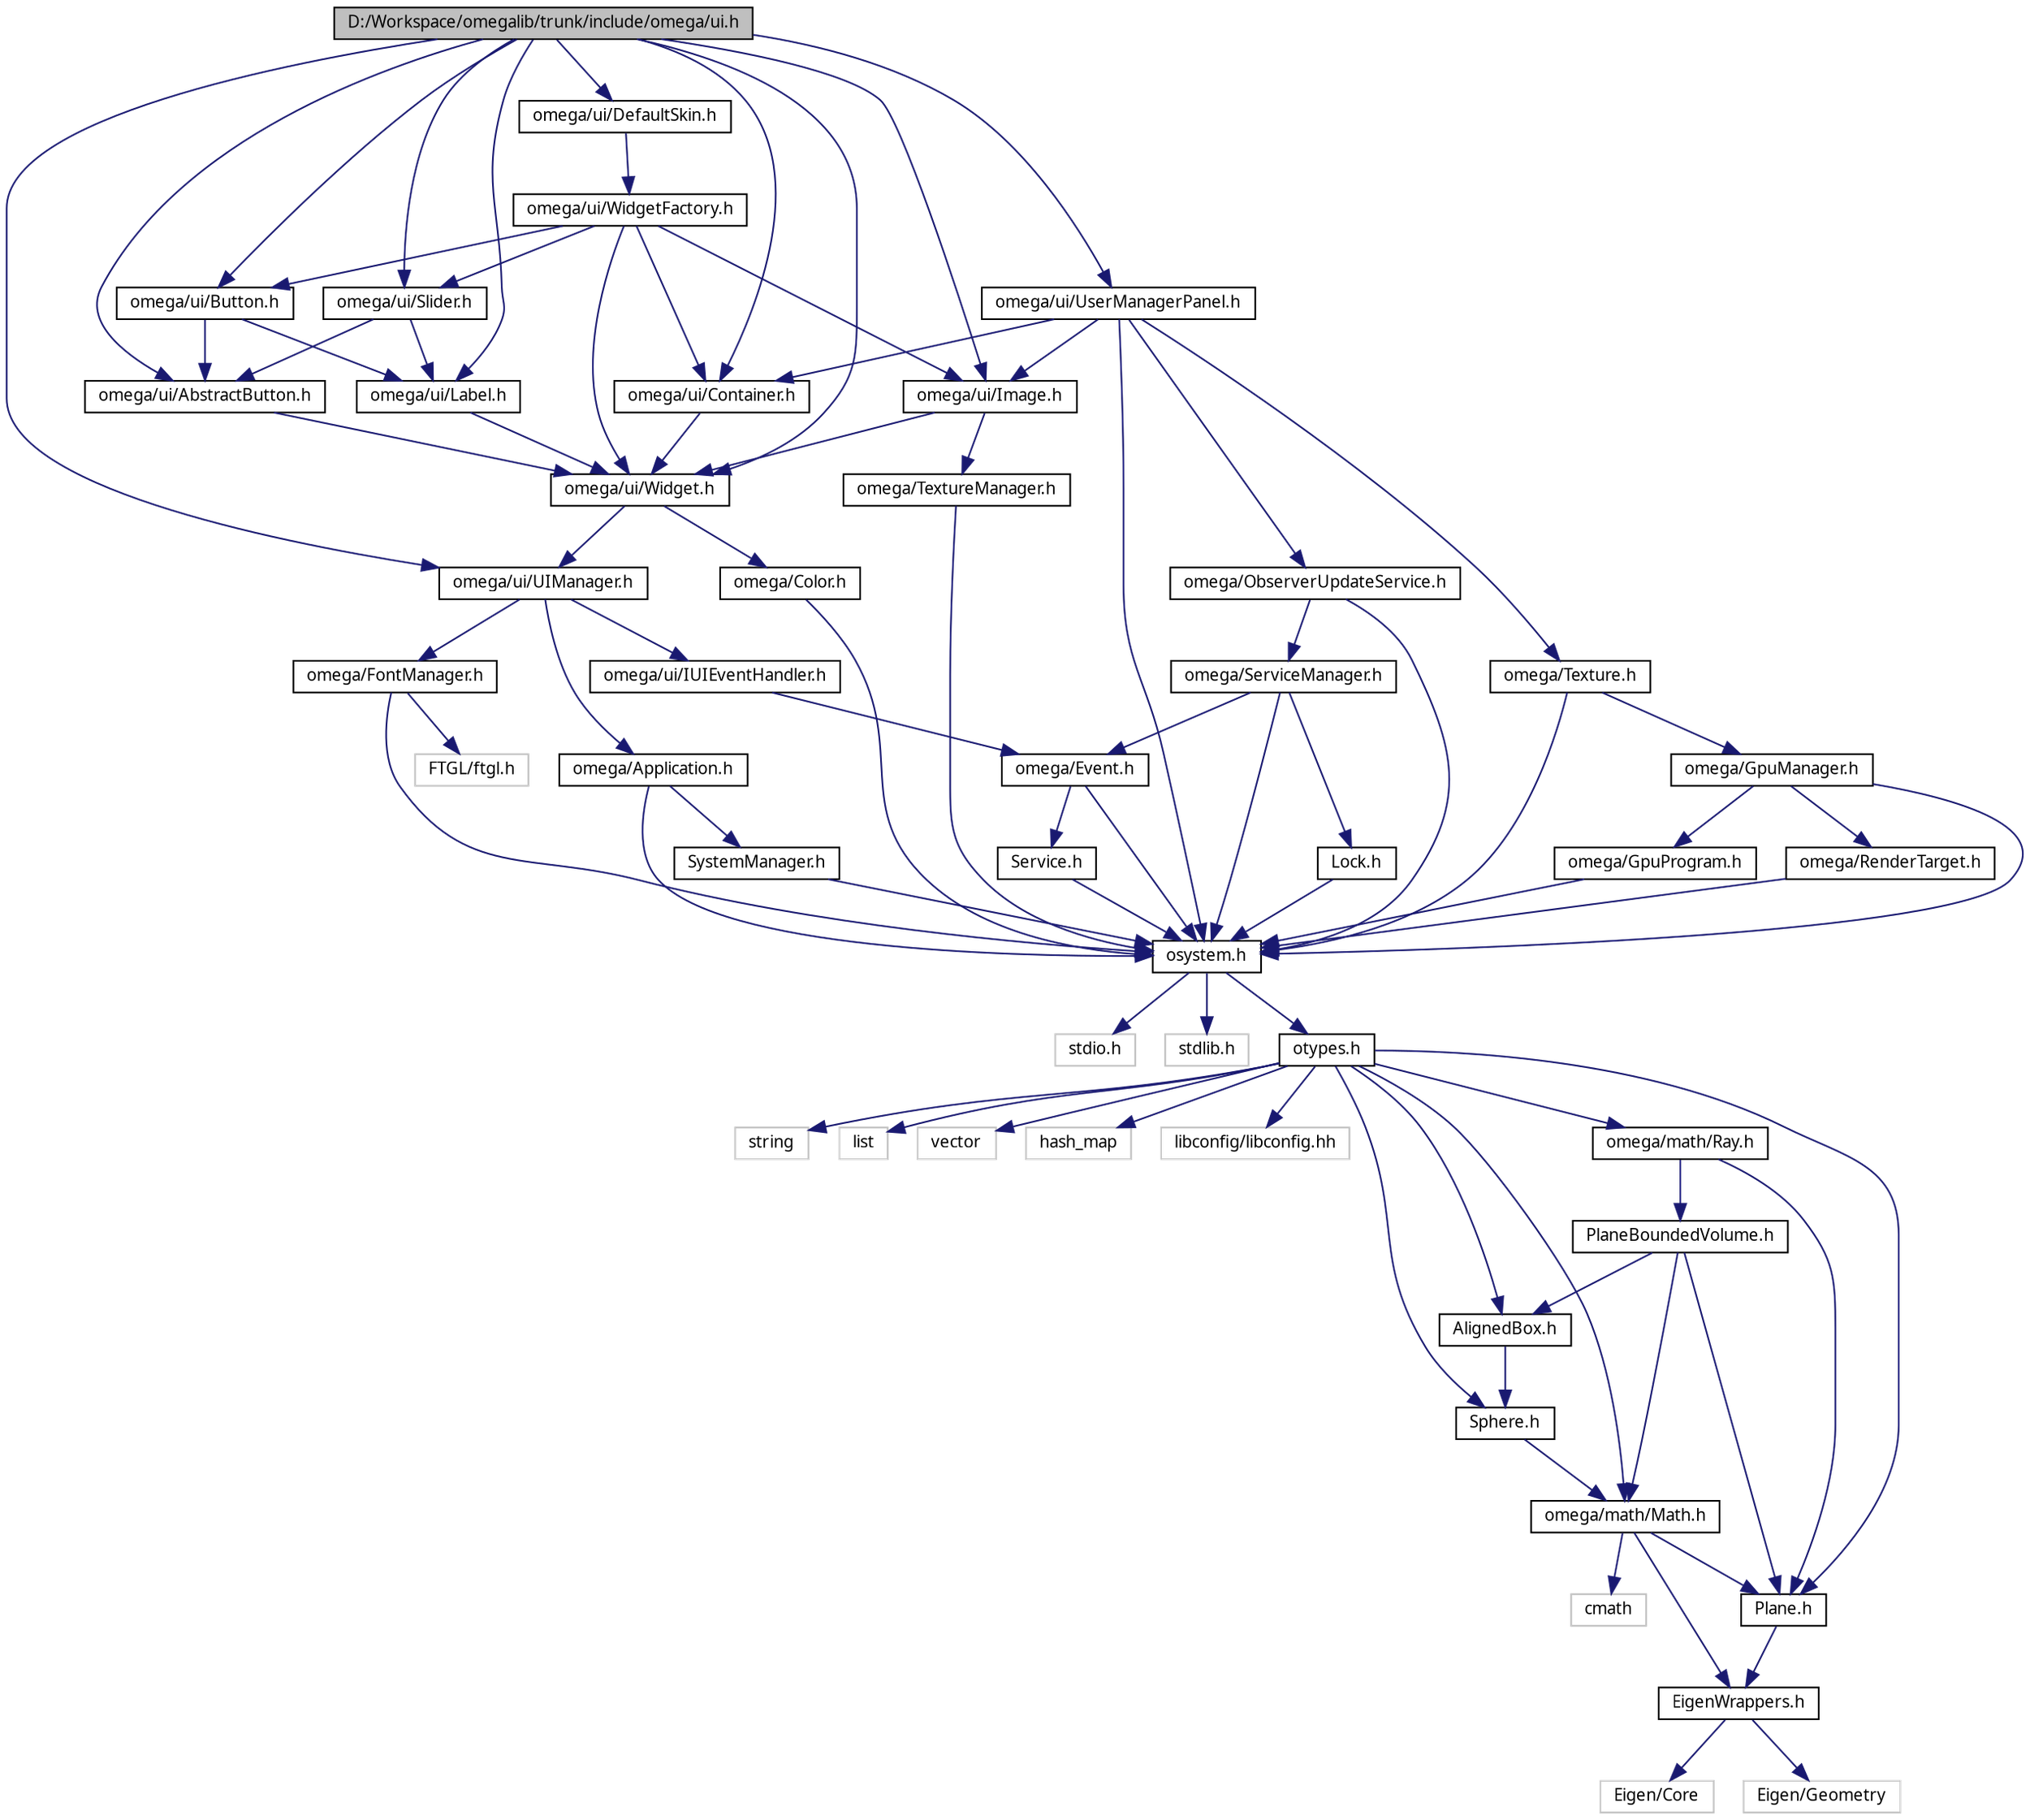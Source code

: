 digraph G
{
  bgcolor="transparent";
  edge [fontname="FreeSans.ttf",fontsize="10",labelfontname="FreeSans.ttf",labelfontsize="10"];
  node [fontname="FreeSans.ttf",fontsize="10",shape=record];
  Node1 [label="D:/Workspace/omegalib/trunk/include/omega/ui.h",height=0.2,width=0.4,color="black", fillcolor="grey75", style="filled" fontcolor="black"];
  Node1 -> Node2 [color="midnightblue",fontsize="10",style="solid",fontname="FreeSans.ttf"];
  Node2 [label="omega/ui/AbstractButton.h",height=0.2,width=0.4,color="black",URL="$_abstract_button_8h.html"];
  Node2 -> Node3 [color="midnightblue",fontsize="10",style="solid",fontname="FreeSans.ttf"];
  Node3 [label="omega/ui/Widget.h",height=0.2,width=0.4,color="black",URL="$_widget_8h.html"];
  Node3 -> Node4 [color="midnightblue",fontsize="10",style="solid",fontname="FreeSans.ttf"];
  Node4 [label="omega/Color.h",height=0.2,width=0.4,color="black",URL="$_color_8h.html"];
  Node4 -> Node5 [color="midnightblue",fontsize="10",style="solid",fontname="FreeSans.ttf"];
  Node5 [label="osystem.h",height=0.2,width=0.4,color="black",URL="$osystem_8h.html"];
  Node5 -> Node6 [color="midnightblue",fontsize="10",style="solid",fontname="FreeSans.ttf"];
  Node6 [label="stdio.h",height=0.2,width=0.4,color="grey75"];
  Node5 -> Node7 [color="midnightblue",fontsize="10",style="solid",fontname="FreeSans.ttf"];
  Node7 [label="stdlib.h",height=0.2,width=0.4,color="grey75"];
  Node5 -> Node8 [color="midnightblue",fontsize="10",style="solid",fontname="FreeSans.ttf"];
  Node8 [label="otypes.h",height=0.2,width=0.4,color="black",URL="$otypes_8h.html"];
  Node8 -> Node9 [color="midnightblue",fontsize="10",style="solid",fontname="FreeSans.ttf"];
  Node9 [label="string",height=0.2,width=0.4,color="grey75"];
  Node8 -> Node10 [color="midnightblue",fontsize="10",style="solid",fontname="FreeSans.ttf"];
  Node10 [label="list",height=0.2,width=0.4,color="grey75"];
  Node8 -> Node11 [color="midnightblue",fontsize="10",style="solid",fontname="FreeSans.ttf"];
  Node11 [label="vector",height=0.2,width=0.4,color="grey75"];
  Node8 -> Node12 [color="midnightblue",fontsize="10",style="solid",fontname="FreeSans.ttf"];
  Node12 [label="hash_map",height=0.2,width=0.4,color="grey75"];
  Node8 -> Node13 [color="midnightblue",fontsize="10",style="solid",fontname="FreeSans.ttf"];
  Node13 [label="libconfig/libconfig.hh",height=0.2,width=0.4,color="grey75"];
  Node8 -> Node14 [color="midnightblue",fontsize="10",style="solid",fontname="FreeSans.ttf"];
  Node14 [label="omega/math/Math.h",height=0.2,width=0.4,color="black",URL="$_math_8h.html"];
  Node14 -> Node15 [color="midnightblue",fontsize="10",style="solid",fontname="FreeSans.ttf"];
  Node15 [label="cmath",height=0.2,width=0.4,color="grey75"];
  Node14 -> Node16 [color="midnightblue",fontsize="10",style="solid",fontname="FreeSans.ttf"];
  Node16 [label="Plane.h",height=0.2,width=0.4,color="black",URL="$_plane_8h.html"];
  Node16 -> Node17 [color="midnightblue",fontsize="10",style="solid",fontname="FreeSans.ttf"];
  Node17 [label="EigenWrappers.h",height=0.2,width=0.4,color="black",URL="$_eigen_wrappers_8h.html"];
  Node17 -> Node18 [color="midnightblue",fontsize="10",style="solid",fontname="FreeSans.ttf"];
  Node18 [label="Eigen/Core",height=0.2,width=0.4,color="grey75"];
  Node17 -> Node19 [color="midnightblue",fontsize="10",style="solid",fontname="FreeSans.ttf"];
  Node19 [label="Eigen/Geometry",height=0.2,width=0.4,color="grey75"];
  Node14 -> Node17 [color="midnightblue",fontsize="10",style="solid",fontname="FreeSans.ttf"];
  Node8 -> Node20 [color="midnightblue",fontsize="10",style="solid",fontname="FreeSans.ttf"];
  Node20 [label="omega/math/Ray.h",height=0.2,width=0.4,color="black",URL="$_ray_8h.html"];
  Node20 -> Node16 [color="midnightblue",fontsize="10",style="solid",fontname="FreeSans.ttf"];
  Node20 -> Node21 [color="midnightblue",fontsize="10",style="solid",fontname="FreeSans.ttf"];
  Node21 [label="PlaneBoundedVolume.h",height=0.2,width=0.4,color="black",URL="$_plane_bounded_volume_8h.html"];
  Node21 -> Node22 [color="midnightblue",fontsize="10",style="solid",fontname="FreeSans.ttf"];
  Node22 [label="AlignedBox.h",height=0.2,width=0.4,color="black",URL="$_aligned_box_8h.html"];
  Node22 -> Node23 [color="midnightblue",fontsize="10",style="solid",fontname="FreeSans.ttf"];
  Node23 [label="Sphere.h",height=0.2,width=0.4,color="black",URL="$_sphere_8h.html"];
  Node23 -> Node14 [color="midnightblue",fontsize="10",style="solid",fontname="FreeSans.ttf"];
  Node21 -> Node14 [color="midnightblue",fontsize="10",style="solid",fontname="FreeSans.ttf"];
  Node21 -> Node16 [color="midnightblue",fontsize="10",style="solid",fontname="FreeSans.ttf"];
  Node8 -> Node22 [color="midnightblue",fontsize="10",style="solid",fontname="FreeSans.ttf"];
  Node8 -> Node23 [color="midnightblue",fontsize="10",style="solid",fontname="FreeSans.ttf"];
  Node8 -> Node16 [color="midnightblue",fontsize="10",style="solid",fontname="FreeSans.ttf"];
  Node3 -> Node24 [color="midnightblue",fontsize="10",style="solid",fontname="FreeSans.ttf"];
  Node24 [label="omega/ui/UIManager.h",height=0.2,width=0.4,color="black",URL="$_u_i_manager_8h.html"];
  Node24 -> Node25 [color="midnightblue",fontsize="10",style="solid",fontname="FreeSans.ttf"];
  Node25 [label="omega/Application.h",height=0.2,width=0.4,color="black",URL="$_application_8h.html"];
  Node25 -> Node5 [color="midnightblue",fontsize="10",style="solid",fontname="FreeSans.ttf"];
  Node25 -> Node26 [color="midnightblue",fontsize="10",style="solid",fontname="FreeSans.ttf"];
  Node26 [label="SystemManager.h",height=0.2,width=0.4,color="black",URL="$_system_manager_8h.html"];
  Node26 -> Node5 [color="midnightblue",fontsize="10",style="solid",fontname="FreeSans.ttf"];
  Node24 -> Node27 [color="midnightblue",fontsize="10",style="solid",fontname="FreeSans.ttf"];
  Node27 [label="omega/FontManager.h",height=0.2,width=0.4,color="black",URL="$_font_manager_8h.html"];
  Node27 -> Node5 [color="midnightblue",fontsize="10",style="solid",fontname="FreeSans.ttf"];
  Node27 -> Node28 [color="midnightblue",fontsize="10",style="solid",fontname="FreeSans.ttf"];
  Node28 [label="FTGL/ftgl.h",height=0.2,width=0.4,color="grey75"];
  Node24 -> Node29 [color="midnightblue",fontsize="10",style="solid",fontname="FreeSans.ttf"];
  Node29 [label="omega/ui/IUIEventHandler.h",height=0.2,width=0.4,color="black",URL="$_i_u_i_event_handler_8h.html"];
  Node29 -> Node30 [color="midnightblue",fontsize="10",style="solid",fontname="FreeSans.ttf"];
  Node30 [label="omega/Event.h",height=0.2,width=0.4,color="black",URL="$_event_8h.html"];
  Node30 -> Node5 [color="midnightblue",fontsize="10",style="solid",fontname="FreeSans.ttf"];
  Node30 -> Node31 [color="midnightblue",fontsize="10",style="solid",fontname="FreeSans.ttf"];
  Node31 [label="Service.h",height=0.2,width=0.4,color="black",URL="$_service_8h.html"];
  Node31 -> Node5 [color="midnightblue",fontsize="10",style="solid",fontname="FreeSans.ttf"];
  Node1 -> Node32 [color="midnightblue",fontsize="10",style="solid",fontname="FreeSans.ttf"];
  Node32 [label="omega/ui/Button.h",height=0.2,width=0.4,color="black",URL="$_button_8h.html"];
  Node32 -> Node2 [color="midnightblue",fontsize="10",style="solid",fontname="FreeSans.ttf"];
  Node32 -> Node33 [color="midnightblue",fontsize="10",style="solid",fontname="FreeSans.ttf"];
  Node33 [label="omega/ui/Label.h",height=0.2,width=0.4,color="black",URL="$_label_8h.html"];
  Node33 -> Node3 [color="midnightblue",fontsize="10",style="solid",fontname="FreeSans.ttf"];
  Node1 -> Node34 [color="midnightblue",fontsize="10",style="solid",fontname="FreeSans.ttf"];
  Node34 [label="omega/ui/Container.h",height=0.2,width=0.4,color="black",URL="$_container_8h.html"];
  Node34 -> Node3 [color="midnightblue",fontsize="10",style="solid",fontname="FreeSans.ttf"];
  Node1 -> Node35 [color="midnightblue",fontsize="10",style="solid",fontname="FreeSans.ttf"];
  Node35 [label="omega/ui/Image.h",height=0.2,width=0.4,color="black",URL="$_image_8h.html"];
  Node35 -> Node36 [color="midnightblue",fontsize="10",style="solid",fontname="FreeSans.ttf"];
  Node36 [label="omega/TextureManager.h",height=0.2,width=0.4,color="black",URL="$_texture_manager_8h.html"];
  Node36 -> Node5 [color="midnightblue",fontsize="10",style="solid",fontname="FreeSans.ttf"];
  Node35 -> Node3 [color="midnightblue",fontsize="10",style="solid",fontname="FreeSans.ttf"];
  Node1 -> Node33 [color="midnightblue",fontsize="10",style="solid",fontname="FreeSans.ttf"];
  Node1 -> Node37 [color="midnightblue",fontsize="10",style="solid",fontname="FreeSans.ttf"];
  Node37 [label="omega/ui/DefaultSkin.h",height=0.2,width=0.4,color="black",URL="$_default_skin_8h.html"];
  Node37 -> Node38 [color="midnightblue",fontsize="10",style="solid",fontname="FreeSans.ttf"];
  Node38 [label="omega/ui/WidgetFactory.h",height=0.2,width=0.4,color="black",URL="$_widget_factory_8h.html"];
  Node38 -> Node32 [color="midnightblue",fontsize="10",style="solid",fontname="FreeSans.ttf"];
  Node38 -> Node34 [color="midnightblue",fontsize="10",style="solid",fontname="FreeSans.ttf"];
  Node38 -> Node39 [color="midnightblue",fontsize="10",style="solid",fontname="FreeSans.ttf"];
  Node39 [label="omega/ui/Slider.h",height=0.2,width=0.4,color="black",URL="$_slider_8h.html"];
  Node39 -> Node2 [color="midnightblue",fontsize="10",style="solid",fontname="FreeSans.ttf"];
  Node39 -> Node33 [color="midnightblue",fontsize="10",style="solid",fontname="FreeSans.ttf"];
  Node38 -> Node3 [color="midnightblue",fontsize="10",style="solid",fontname="FreeSans.ttf"];
  Node38 -> Node35 [color="midnightblue",fontsize="10",style="solid",fontname="FreeSans.ttf"];
  Node1 -> Node39 [color="midnightblue",fontsize="10",style="solid",fontname="FreeSans.ttf"];
  Node1 -> Node24 [color="midnightblue",fontsize="10",style="solid",fontname="FreeSans.ttf"];
  Node1 -> Node40 [color="midnightblue",fontsize="10",style="solid",fontname="FreeSans.ttf"];
  Node40 [label="omega/ui/UserManagerPanel.h",height=0.2,width=0.4,color="black",URL="$_user_manager_panel_8h.html"];
  Node40 -> Node5 [color="midnightblue",fontsize="10",style="solid",fontname="FreeSans.ttf"];
  Node40 -> Node41 [color="midnightblue",fontsize="10",style="solid",fontname="FreeSans.ttf"];
  Node41 [label="omega/ObserverUpdateService.h",height=0.2,width=0.4,color="black",URL="$_observer_update_service_8h.html"];
  Node41 -> Node5 [color="midnightblue",fontsize="10",style="solid",fontname="FreeSans.ttf"];
  Node41 -> Node42 [color="midnightblue",fontsize="10",style="solid",fontname="FreeSans.ttf"];
  Node42 [label="omega/ServiceManager.h",height=0.2,width=0.4,color="black",URL="$_service_manager_8h.html"];
  Node42 -> Node5 [color="midnightblue",fontsize="10",style="solid",fontname="FreeSans.ttf"];
  Node42 -> Node30 [color="midnightblue",fontsize="10",style="solid",fontname="FreeSans.ttf"];
  Node42 -> Node43 [color="midnightblue",fontsize="10",style="solid",fontname="FreeSans.ttf"];
  Node43 [label="Lock.h",height=0.2,width=0.4,color="black",URL="$_lock_8h.html"];
  Node43 -> Node5 [color="midnightblue",fontsize="10",style="solid",fontname="FreeSans.ttf"];
  Node40 -> Node44 [color="midnightblue",fontsize="10",style="solid",fontname="FreeSans.ttf"];
  Node44 [label="omega/Texture.h",height=0.2,width=0.4,color="black",URL="$_texture_8h.html"];
  Node44 -> Node5 [color="midnightblue",fontsize="10",style="solid",fontname="FreeSans.ttf"];
  Node44 -> Node45 [color="midnightblue",fontsize="10",style="solid",fontname="FreeSans.ttf"];
  Node45 [label="omega/GpuManager.h",height=0.2,width=0.4,color="black",URL="$_gpu_manager_8h.html"];
  Node45 -> Node5 [color="midnightblue",fontsize="10",style="solid",fontname="FreeSans.ttf"];
  Node45 -> Node46 [color="midnightblue",fontsize="10",style="solid",fontname="FreeSans.ttf"];
  Node46 [label="omega/GpuProgram.h",height=0.2,width=0.4,color="black",URL="$_gpu_program_8h.html"];
  Node46 -> Node5 [color="midnightblue",fontsize="10",style="solid",fontname="FreeSans.ttf"];
  Node45 -> Node47 [color="midnightblue",fontsize="10",style="solid",fontname="FreeSans.ttf"];
  Node47 [label="omega/RenderTarget.h",height=0.2,width=0.4,color="black",URL="$_render_target_8h.html"];
  Node47 -> Node5 [color="midnightblue",fontsize="10",style="solid",fontname="FreeSans.ttf"];
  Node40 -> Node34 [color="midnightblue",fontsize="10",style="solid",fontname="FreeSans.ttf"];
  Node40 -> Node35 [color="midnightblue",fontsize="10",style="solid",fontname="FreeSans.ttf"];
  Node1 -> Node3 [color="midnightblue",fontsize="10",style="solid",fontname="FreeSans.ttf"];
}
